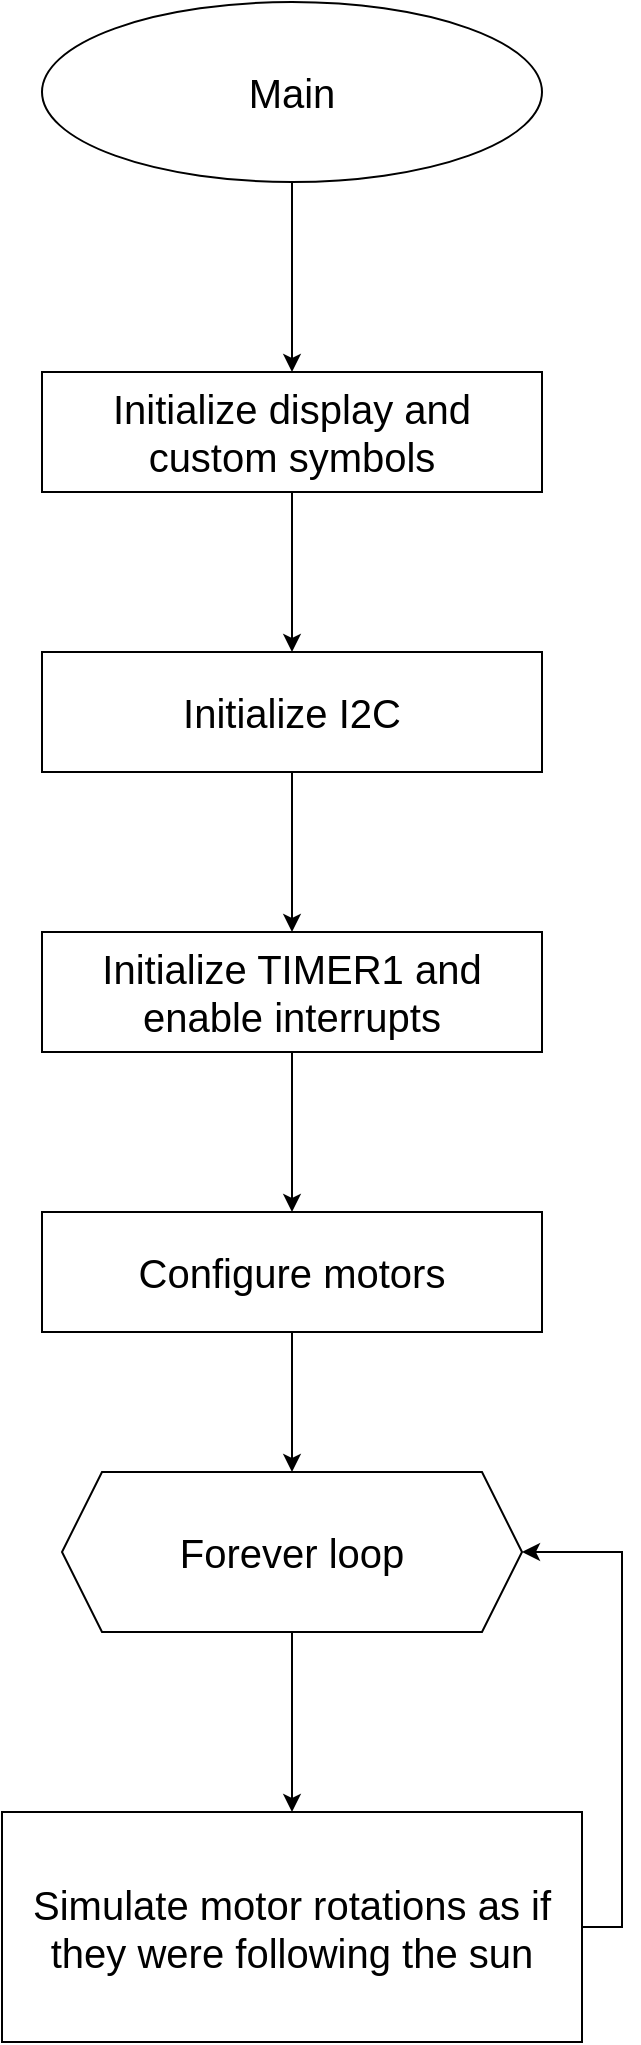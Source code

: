 <mxfile version="15.8.7" type="device" pages="3"><diagram id="YKcI5g0LvNqKY9K_R0bV" name="Main"><mxGraphModel dx="1038" dy="641" grid="1" gridSize="10" guides="1" tooltips="1" connect="1" arrows="1" fold="1" page="1" pageScale="1" pageWidth="827" pageHeight="1169" background="#ffffff" math="0" shadow="0"><root><mxCell id="OZY8qsu0jqcrP3sft6T6-0"/><mxCell id="OZY8qsu0jqcrP3sft6T6-1" parent="OZY8qsu0jqcrP3sft6T6-0"/><mxCell id="OZY8qsu0jqcrP3sft6T6-6" value="" style="edgeStyle=orthogonalEdgeStyle;rounded=0;orthogonalLoop=1;jettySize=auto;html=1;fontSize=20;" edge="1" parent="OZY8qsu0jqcrP3sft6T6-1" source="OZY8qsu0jqcrP3sft6T6-4" target="OZY8qsu0jqcrP3sft6T6-5"><mxGeometry relative="1" as="geometry"/></mxCell><mxCell id="OZY8qsu0jqcrP3sft6T6-4" value="Main" style="ellipse;whiteSpace=wrap;html=1;fontSize=20;" vertex="1" parent="OZY8qsu0jqcrP3sft6T6-1"><mxGeometry x="300" y="50" width="250" height="90" as="geometry"/></mxCell><mxCell id="OZY8qsu0jqcrP3sft6T6-8" value="" style="edgeStyle=orthogonalEdgeStyle;rounded=0;orthogonalLoop=1;jettySize=auto;html=1;fontSize=20;" edge="1" parent="OZY8qsu0jqcrP3sft6T6-1" source="OZY8qsu0jqcrP3sft6T6-5" target="OZY8qsu0jqcrP3sft6T6-7"><mxGeometry relative="1" as="geometry"/></mxCell><mxCell id="OZY8qsu0jqcrP3sft6T6-5" value="Initialize display and custom symbols" style="whiteSpace=wrap;html=1;fontSize=20;" vertex="1" parent="OZY8qsu0jqcrP3sft6T6-1"><mxGeometry x="300" y="235" width="250" height="60" as="geometry"/></mxCell><mxCell id="OZY8qsu0jqcrP3sft6T6-10" value="" style="edgeStyle=orthogonalEdgeStyle;rounded=0;orthogonalLoop=1;jettySize=auto;html=1;fontSize=20;" edge="1" parent="OZY8qsu0jqcrP3sft6T6-1" source="OZY8qsu0jqcrP3sft6T6-7" target="OZY8qsu0jqcrP3sft6T6-9"><mxGeometry relative="1" as="geometry"/></mxCell><mxCell id="OZY8qsu0jqcrP3sft6T6-7" value="Initialize I2C" style="whiteSpace=wrap;html=1;fontSize=20;" vertex="1" parent="OZY8qsu0jqcrP3sft6T6-1"><mxGeometry x="300" y="375" width="250" height="60" as="geometry"/></mxCell><mxCell id="OZY8qsu0jqcrP3sft6T6-12" value="" style="edgeStyle=orthogonalEdgeStyle;rounded=0;orthogonalLoop=1;jettySize=auto;html=1;fontSize=20;" edge="1" parent="OZY8qsu0jqcrP3sft6T6-1" source="OZY8qsu0jqcrP3sft6T6-9" target="OZY8qsu0jqcrP3sft6T6-11"><mxGeometry relative="1" as="geometry"/></mxCell><mxCell id="OZY8qsu0jqcrP3sft6T6-9" value="Initialize TIMER1 and enable interrupts" style="whiteSpace=wrap;html=1;fontSize=20;" vertex="1" parent="OZY8qsu0jqcrP3sft6T6-1"><mxGeometry x="300" y="515" width="250" height="60" as="geometry"/></mxCell><mxCell id="OZY8qsu0jqcrP3sft6T6-14" value="" style="edgeStyle=orthogonalEdgeStyle;rounded=0;orthogonalLoop=1;jettySize=auto;html=1;fontSize=20;" edge="1" parent="OZY8qsu0jqcrP3sft6T6-1" source="OZY8qsu0jqcrP3sft6T6-11" target="OZY8qsu0jqcrP3sft6T6-13"><mxGeometry relative="1" as="geometry"/></mxCell><mxCell id="OZY8qsu0jqcrP3sft6T6-11" value="Configure motors" style="whiteSpace=wrap;html=1;fontSize=20;" vertex="1" parent="OZY8qsu0jqcrP3sft6T6-1"><mxGeometry x="300" y="655" width="250" height="60" as="geometry"/></mxCell><mxCell id="OZY8qsu0jqcrP3sft6T6-16" value="" style="edgeStyle=orthogonalEdgeStyle;rounded=0;orthogonalLoop=1;jettySize=auto;html=1;fontSize=20;" edge="1" parent="OZY8qsu0jqcrP3sft6T6-1" source="OZY8qsu0jqcrP3sft6T6-13" target="OZY8qsu0jqcrP3sft6T6-15"><mxGeometry relative="1" as="geometry"/></mxCell><mxCell id="OZY8qsu0jqcrP3sft6T6-13" value="Forever loop" style="shape=hexagon;perimeter=hexagonPerimeter2;whiteSpace=wrap;html=1;fixedSize=1;fontSize=20;" vertex="1" parent="OZY8qsu0jqcrP3sft6T6-1"><mxGeometry x="310" y="785" width="230" height="80" as="geometry"/></mxCell><mxCell id="OZY8qsu0jqcrP3sft6T6-17" style="edgeStyle=orthogonalEdgeStyle;rounded=0;orthogonalLoop=1;jettySize=auto;html=1;exitX=1;exitY=0.5;exitDx=0;exitDy=0;entryX=1;entryY=0.5;entryDx=0;entryDy=0;fontSize=20;" edge="1" parent="OZY8qsu0jqcrP3sft6T6-1" source="OZY8qsu0jqcrP3sft6T6-15" target="OZY8qsu0jqcrP3sft6T6-13"><mxGeometry relative="1" as="geometry"/></mxCell><mxCell id="OZY8qsu0jqcrP3sft6T6-15" value="Simulate motor rotations as if they were following the sun" style="whiteSpace=wrap;html=1;fontSize=20;" vertex="1" parent="OZY8qsu0jqcrP3sft6T6-1"><mxGeometry x="280" y="955" width="290" height="115" as="geometry"/></mxCell></root></mxGraphModel></diagram><diagram id="C5RBs43oDa-KdzZeNtuy" name="ISR"><mxGraphModel dx="1038" dy="641" grid="1" gridSize="10" guides="1" tooltips="1" connect="1" arrows="1" fold="1" page="1" pageScale="1" pageWidth="827" pageHeight="1169" background="#ffffff" math="0" shadow="0"><root><mxCell id="WIyWlLk6GJQsqaUBKTNV-0"/><mxCell id="WIyWlLk6GJQsqaUBKTNV-1" parent="WIyWlLk6GJQsqaUBKTNV-0"/><mxCell id="aaaVs0SkFGTbd4IIEDbJ-42" value="" style="edgeStyle=orthogonalEdgeStyle;rounded=0;orthogonalLoop=1;jettySize=auto;html=1;fontSize=19;" parent="WIyWlLk6GJQsqaUBKTNV-1" source="aaaVs0SkFGTbd4IIEDbJ-0" target="aaaVs0SkFGTbd4IIEDbJ-39" edge="1"><mxGeometry relative="1" as="geometry"/></mxCell><mxCell id="aaaVs0SkFGTbd4IIEDbJ-0" value="&lt;font style=&quot;font-size: 19px&quot;&gt;Timer1 Overflow&lt;/font&gt;" style="ellipse;whiteSpace=wrap;html=1;" parent="WIyWlLk6GJQsqaUBKTNV-1" vertex="1"><mxGeometry x="120" y="50" width="226" height="110" as="geometry"/></mxCell><mxCell id="aaaVs0SkFGTbd4IIEDbJ-13" value="" style="edgeStyle=orthogonalEdgeStyle;rounded=0;orthogonalLoop=1;jettySize=auto;html=1;fontSize=19;" parent="WIyWlLk6GJQsqaUBKTNV-1" source="aaaVs0SkFGTbd4IIEDbJ-2" target="aaaVs0SkFGTbd4IIEDbJ-4" edge="1"><mxGeometry relative="1" as="geometry"/></mxCell><mxCell id="aaaVs0SkFGTbd4IIEDbJ-2" value="State" style="rounded=0;whiteSpace=wrap;html=1;fontSize=19;" parent="WIyWlLk6GJQsqaUBKTNV-1" vertex="1"><mxGeometry x="123" y="370" width="220" height="60" as="geometry"/></mxCell><mxCell id="aaaVs0SkFGTbd4IIEDbJ-16" value="Yes" style="edgeStyle=orthogonalEdgeStyle;rounded=0;orthogonalLoop=1;jettySize=auto;html=1;fontSize=19;" parent="WIyWlLk6GJQsqaUBKTNV-1" source="aaaVs0SkFGTbd4IIEDbJ-4" target="aaaVs0SkFGTbd4IIEDbJ-8" edge="1"><mxGeometry relative="1" as="geometry"/></mxCell><mxCell id="aaaVs0SkFGTbd4IIEDbJ-19" value="No" style="edgeStyle=orthogonalEdgeStyle;rounded=0;orthogonalLoop=1;jettySize=auto;html=1;exitX=0.5;exitY=1;exitDx=0;exitDy=0;fontSize=19;entryX=0;entryY=0.5;entryDx=0;entryDy=0;" parent="WIyWlLk6GJQsqaUBKTNV-1" source="aaaVs0SkFGTbd4IIEDbJ-4" target="aaaVs0SkFGTbd4IIEDbJ-9" edge="1"><mxGeometry x="-0.598" relative="1" as="geometry"><mxPoint x="420" y="760" as="targetPoint"/><mxPoint as="offset"/></mxGeometry></mxCell><mxCell id="aaaVs0SkFGTbd4IIEDbJ-4" value="= STATE_HUMID" style="rhombus;whiteSpace=wrap;html=1;fontSize=19;" parent="WIyWlLk6GJQsqaUBKTNV-1" vertex="1"><mxGeometry x="124.5" y="510" width="217" height="110" as="geometry"/></mxCell><mxCell id="aaaVs0SkFGTbd4IIEDbJ-32" value="" style="edgeStyle=orthogonalEdgeStyle;rounded=0;orthogonalLoop=1;jettySize=auto;html=1;fontSize=19;" parent="WIyWlLk6GJQsqaUBKTNV-1" source="aaaVs0SkFGTbd4IIEDbJ-8" target="aaaVs0SkFGTbd4IIEDbJ-26" edge="1"><mxGeometry relative="1" as="geometry"/></mxCell><mxCell id="aaaVs0SkFGTbd4IIEDbJ-8" value="&lt;font style=&quot;font-size: 14px&quot;&gt;r = displaySensor(&quot;HUMIDITY&quot;, addr, 0x02);&lt;/font&gt;" style="shape=process;whiteSpace=wrap;html=1;backgroundOutline=1;fontSize=19;" parent="WIyWlLk6GJQsqaUBKTNV-1" vertex="1"><mxGeometry x="440" y="526.25" width="390" height="77.5" as="geometry"/></mxCell><mxCell id="aaaVs0SkFGTbd4IIEDbJ-33" value="" style="edgeStyle=orthogonalEdgeStyle;rounded=0;orthogonalLoop=1;jettySize=auto;html=1;fontSize=19;" parent="WIyWlLk6GJQsqaUBKTNV-1" source="aaaVs0SkFGTbd4IIEDbJ-9" target="aaaVs0SkFGTbd4IIEDbJ-27" edge="1"><mxGeometry relative="1" as="geometry"/></mxCell><mxCell id="aaaVs0SkFGTbd4IIEDbJ-9" value="&lt;font style=&quot;font-size: 14px&quot;&gt;r =displaySensor(&quot;TEMPERATURE&quot;, addr, 0x00);&lt;/font&gt;" style="shape=process;whiteSpace=wrap;html=1;backgroundOutline=1;fontSize=19;" parent="WIyWlLk6GJQsqaUBKTNV-1" vertex="1"><mxGeometry x="440" y="722.25" width="390" height="77.5" as="geometry"/></mxCell><mxCell id="aaaVs0SkFGTbd4IIEDbJ-22" value="State = STATE_TEMP" style="rounded=0;whiteSpace=wrap;html=1;fontSize=19;" parent="WIyWlLk6GJQsqaUBKTNV-1" vertex="1"><mxGeometry x="1788" y="532.5" width="280" height="64.99" as="geometry"/></mxCell><mxCell id="aaaVs0SkFGTbd4IIEDbJ-24" value="State = STATE_HUMID" style="rounded=0;whiteSpace=wrap;html=1;fontSize=19;" parent="WIyWlLk6GJQsqaUBKTNV-1" vertex="1"><mxGeometry x="1790" y="729.06" width="278" height="63.87" as="geometry"/></mxCell><mxCell id="aaaVs0SkFGTbd4IIEDbJ-29" value="Yes" style="edgeStyle=orthogonalEdgeStyle;rounded=0;orthogonalLoop=1;jettySize=auto;html=1;fontSize=19;" parent="WIyWlLk6GJQsqaUBKTNV-1" source="aaaVs0SkFGTbd4IIEDbJ-26" target="aaaVs0SkFGTbd4IIEDbJ-28" edge="1"><mxGeometry relative="1" as="geometry"/></mxCell><mxCell id="aaaVs0SkFGTbd4IIEDbJ-37" value="No" style="edgeStyle=orthogonalEdgeStyle;rounded=0;orthogonalLoop=1;jettySize=auto;html=1;exitX=0.5;exitY=1;exitDx=0;exitDy=0;entryX=0.5;entryY=1;entryDx=0;entryDy=0;fontSize=19;" parent="WIyWlLk6GJQsqaUBKTNV-1" source="aaaVs0SkFGTbd4IIEDbJ-26" target="aaaVs0SkFGTbd4IIEDbJ-22" edge="1"><mxGeometry relative="1" as="geometry"/></mxCell><mxCell id="aaaVs0SkFGTbd4IIEDbJ-26" value="r &amp;gt;= 16" style="rhombus;whiteSpace=wrap;html=1;fontSize=19;" parent="WIyWlLk6GJQsqaUBKTNV-1" vertex="1"><mxGeometry x="920" y="506.88" width="330" height="116.25" as="geometry"/></mxCell><mxCell id="aaaVs0SkFGTbd4IIEDbJ-31" value="Yes" style="edgeStyle=orthogonalEdgeStyle;rounded=0;orthogonalLoop=1;jettySize=auto;html=1;fontSize=19;" parent="WIyWlLk6GJQsqaUBKTNV-1" source="aaaVs0SkFGTbd4IIEDbJ-27" target="aaaVs0SkFGTbd4IIEDbJ-30" edge="1"><mxGeometry relative="1" as="geometry"/></mxCell><mxCell id="aaaVs0SkFGTbd4IIEDbJ-38" value="No" style="edgeStyle=orthogonalEdgeStyle;rounded=0;orthogonalLoop=1;jettySize=auto;html=1;exitX=0.5;exitY=1;exitDx=0;exitDy=0;entryX=0.5;entryY=1;entryDx=0;entryDy=0;fontSize=19;" parent="WIyWlLk6GJQsqaUBKTNV-1" source="aaaVs0SkFGTbd4IIEDbJ-27" target="aaaVs0SkFGTbd4IIEDbJ-24" edge="1"><mxGeometry relative="1" as="geometry"/></mxCell><mxCell id="aaaVs0SkFGTbd4IIEDbJ-27" value="r &amp;gt;= 16" style="rhombus;whiteSpace=wrap;html=1;fontSize=19;" parent="WIyWlLk6GJQsqaUBKTNV-1" vertex="1"><mxGeometry x="920" y="702.88" width="330" height="116.25" as="geometry"/></mxCell><mxCell id="aaaVs0SkFGTbd4IIEDbJ-34" value="" style="edgeStyle=orthogonalEdgeStyle;rounded=0;orthogonalLoop=1;jettySize=auto;html=1;fontSize=19;" parent="WIyWlLk6GJQsqaUBKTNV-1" source="aaaVs0SkFGTbd4IIEDbJ-28" target="aaaVs0SkFGTbd4IIEDbJ-22" edge="1"><mxGeometry relative="1" as="geometry"/></mxCell><mxCell id="aaaVs0SkFGTbd4IIEDbJ-28" value="display &quot;wet&quot; symbol" style="whiteSpace=wrap;html=1;fontSize=19;" parent="WIyWlLk6GJQsqaUBKTNV-1" vertex="1"><mxGeometry x="1435" y="535.01" width="235" height="60" as="geometry"/></mxCell><mxCell id="aaaVs0SkFGTbd4IIEDbJ-36" value="" style="edgeStyle=orthogonalEdgeStyle;rounded=0;orthogonalLoop=1;jettySize=auto;html=1;fontSize=19;" parent="WIyWlLk6GJQsqaUBKTNV-1" source="aaaVs0SkFGTbd4IIEDbJ-30" target="aaaVs0SkFGTbd4IIEDbJ-24" edge="1"><mxGeometry relative="1" as="geometry"/></mxCell><mxCell id="aaaVs0SkFGTbd4IIEDbJ-30" value="display &quot;sunny&quot; symbol" style="whiteSpace=wrap;html=1;fontSize=19;" parent="WIyWlLk6GJQsqaUBKTNV-1" vertex="1"><mxGeometry x="1435" y="731.01" width="235" height="60" as="geometry"/></mxCell><mxCell id="aaaVs0SkFGTbd4IIEDbJ-41" value="" style="edgeStyle=orthogonalEdgeStyle;rounded=0;orthogonalLoop=1;jettySize=auto;html=1;fontSize=19;" parent="WIyWlLk6GJQsqaUBKTNV-1" source="aaaVs0SkFGTbd4IIEDbJ-39" target="aaaVs0SkFGTbd4IIEDbJ-2" edge="1"><mxGeometry relative="1" as="geometry"/></mxCell><mxCell id="aaaVs0SkFGTbd4IIEDbJ-39" value="Clear Screen" style="rounded=0;whiteSpace=wrap;html=1;fontSize=19;" parent="WIyWlLk6GJQsqaUBKTNV-1" vertex="1"><mxGeometry x="123" y="230" width="220" height="60" as="geometry"/></mxCell></root></mxGraphModel></diagram><diagram id="MTK3fQClXxIOTcjQaDNm" name="displaySensor"><mxGraphModel dx="1038" dy="641" grid="1" gridSize="10" guides="1" tooltips="1" connect="1" arrows="1" fold="1" page="1" pageScale="1" pageWidth="850" pageHeight="1100" background="#ffffff" math="0" shadow="0"><root><mxCell id="PqnsXHgC6I3dS7x3arWo-0"/><mxCell id="PqnsXHgC6I3dS7x3arWo-1" parent="PqnsXHgC6I3dS7x3arWo-0"/><mxCell id="twjOl47hh6ahFkwq9K-P-0" value="" style="edgeStyle=orthogonalEdgeStyle;rounded=0;orthogonalLoop=1;jettySize=auto;html=1;fontSize=16;" edge="1" parent="PqnsXHgC6I3dS7x3arWo-1" source="twjOl47hh6ahFkwq9K-P-1" target="twjOl47hh6ahFkwq9K-P-3"><mxGeometry relative="1" as="geometry"/></mxCell><mxCell id="twjOl47hh6ahFkwq9K-P-1" value="&lt;font style=&quot;font-size: 16px&quot;&gt;displaySensor(title, slave_adress, reg_adress)&lt;/font&gt;" style="ellipse;whiteSpace=wrap;html=1;" vertex="1" parent="PqnsXHgC6I3dS7x3arWo-1"><mxGeometry x="215" y="40" width="420" height="80" as="geometry"/></mxCell><mxCell id="twjOl47hh6ahFkwq9K-P-2" value="" style="edgeStyle=orthogonalEdgeStyle;rounded=0;orthogonalLoop=1;jettySize=auto;html=1;fontSize=19;" edge="1" parent="PqnsXHgC6I3dS7x3arWo-1" source="twjOl47hh6ahFkwq9K-P-3" target="twjOl47hh6ahFkwq9K-P-5"><mxGeometry relative="1" as="geometry"/></mxCell><mxCell id="twjOl47hh6ahFkwq9K-P-3" value="&lt;font style=&quot;font-size: 19px&quot;&gt;Display title on the top line&lt;br&gt;&lt;/font&gt;" style="whiteSpace=wrap;html=1;" vertex="1" parent="PqnsXHgC6I3dS7x3arWo-1"><mxGeometry x="225" y="210" width="400" height="70" as="geometry"/></mxCell><mxCell id="twjOl47hh6ahFkwq9K-P-4" value="" style="edgeStyle=orthogonalEdgeStyle;rounded=0;orthogonalLoop=1;jettySize=auto;html=1;fontSize=16;" edge="1" parent="PqnsXHgC6I3dS7x3arWo-1" source="twjOl47hh6ahFkwq9K-P-5" target="twjOl47hh6ahFkwq9K-P-7"><mxGeometry relative="1" as="geometry"/></mxCell><mxCell id="twjOl47hh6ahFkwq9K-P-5" value="&lt;p style=&quot;line-height: 1.2&quot;&gt;&lt;font style=&quot;font-size: 16px&quot;&gt;Get value from reg_adress at slave_adress (TWI)&lt;/font&gt;&lt;/p&gt;" style="whiteSpace=wrap;html=1;" vertex="1" parent="PqnsXHgC6I3dS7x3arWo-1"><mxGeometry x="225" y="365" width="400" height="60" as="geometry"/></mxCell><mxCell id="twjOl47hh6ahFkwq9K-P-6" value="" style="edgeStyle=orthogonalEdgeStyle;rounded=0;orthogonalLoop=1;jettySize=auto;html=1;fontSize=17;" edge="1" parent="PqnsXHgC6I3dS7x3arWo-1" source="twjOl47hh6ahFkwq9K-P-7" target="twjOl47hh6ahFkwq9K-P-8"><mxGeometry relative="1" as="geometry"/></mxCell><mxCell id="twjOl47hh6ahFkwq9K-P-7" value="&lt;font style=&quot;font-size: 17px&quot;&gt;Display value on the bottom line&lt;/font&gt;" style="whiteSpace=wrap;html=1;" vertex="1" parent="PqnsXHgC6I3dS7x3arWo-1"><mxGeometry x="225" y="505" width="400" height="60" as="geometry"/></mxCell><mxCell id="twjOl47hh6ahFkwq9K-P-8" value="&lt;font style=&quot;font-size: 20px&quot;&gt;Return value&lt;/font&gt;" style="ellipse;whiteSpace=wrap;html=1;" vertex="1" parent="PqnsXHgC6I3dS7x3arWo-1"><mxGeometry x="225" y="645" width="400" height="95" as="geometry"/></mxCell></root></mxGraphModel></diagram></mxfile>